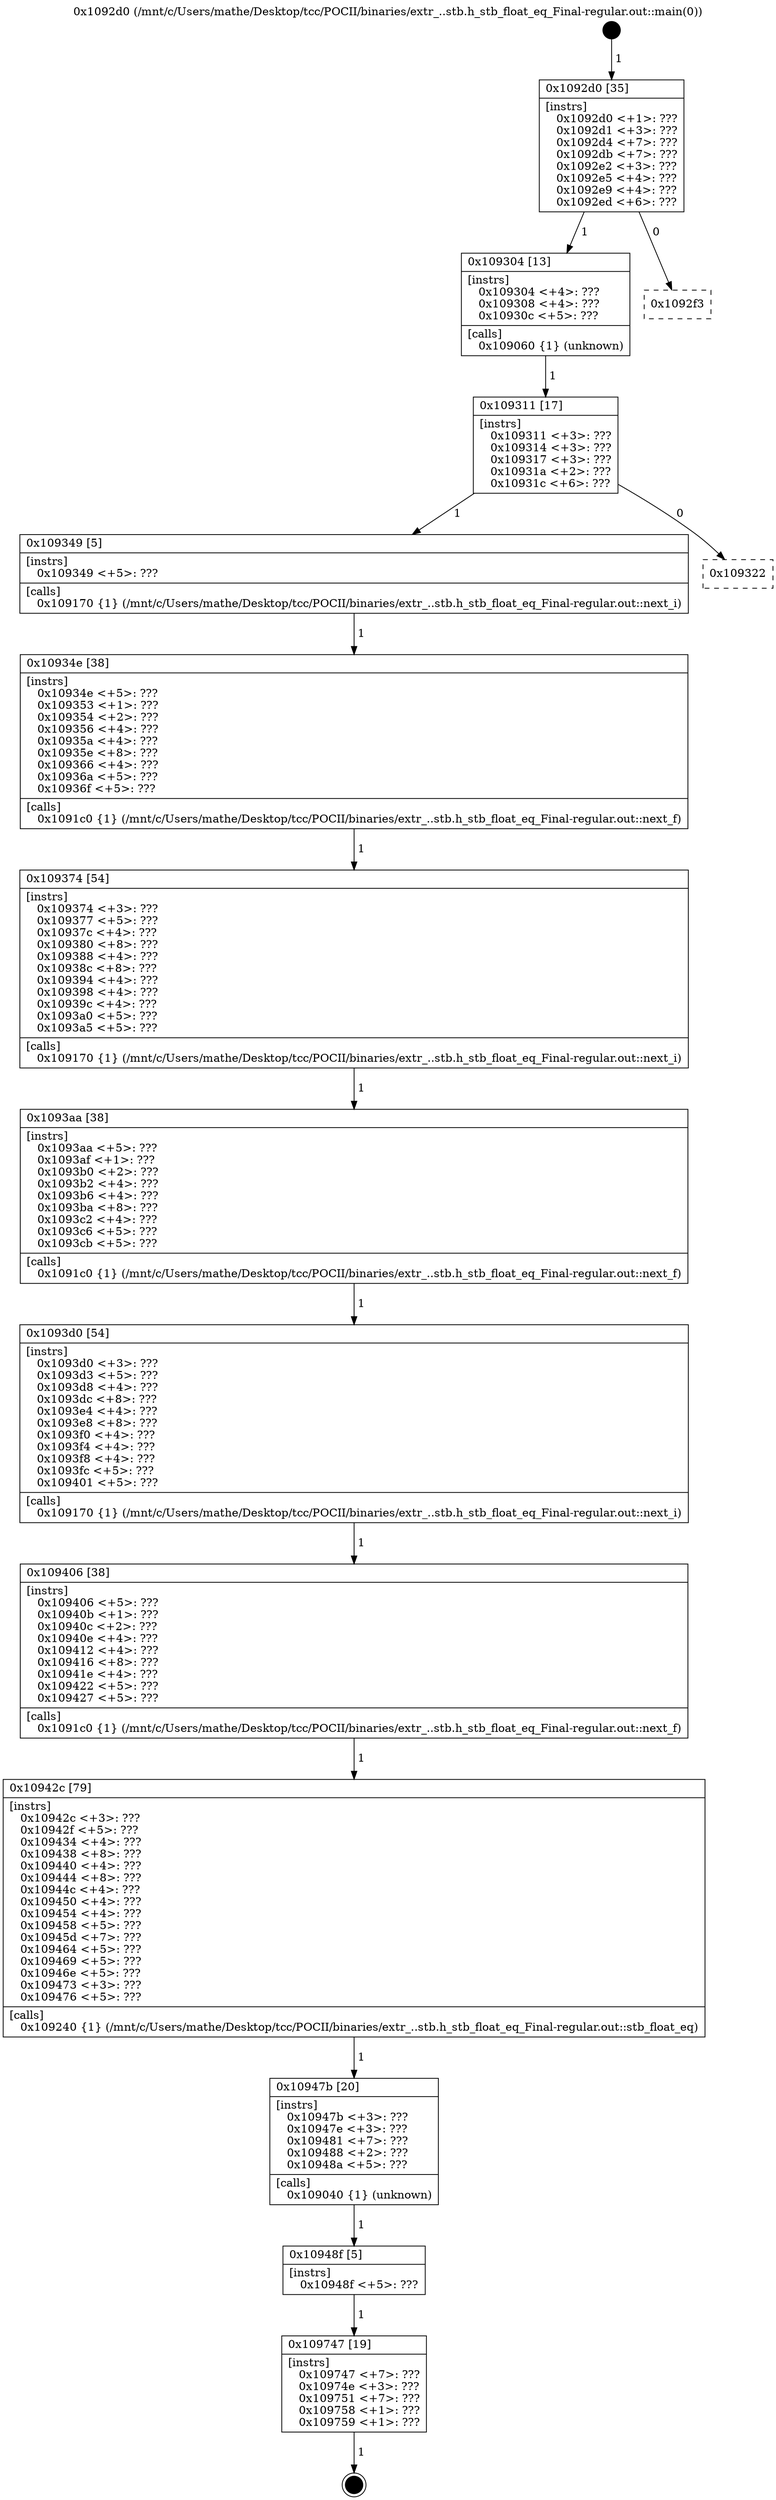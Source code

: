 digraph "0x1092d0" {
  label = "0x1092d0 (/mnt/c/Users/mathe/Desktop/tcc/POCII/binaries/extr_..stb.h_stb_float_eq_Final-regular.out::main(0))"
  labelloc = "t"
  node[shape=record]

  Entry [label="",width=0.3,height=0.3,shape=circle,fillcolor=black,style=filled]
  "0x1092d0" [label="{
     0x1092d0 [35]\l
     | [instrs]\l
     &nbsp;&nbsp;0x1092d0 \<+1\>: ???\l
     &nbsp;&nbsp;0x1092d1 \<+3\>: ???\l
     &nbsp;&nbsp;0x1092d4 \<+7\>: ???\l
     &nbsp;&nbsp;0x1092db \<+7\>: ???\l
     &nbsp;&nbsp;0x1092e2 \<+3\>: ???\l
     &nbsp;&nbsp;0x1092e5 \<+4\>: ???\l
     &nbsp;&nbsp;0x1092e9 \<+4\>: ???\l
     &nbsp;&nbsp;0x1092ed \<+6\>: ???\l
  }"]
  "0x109304" [label="{
     0x109304 [13]\l
     | [instrs]\l
     &nbsp;&nbsp;0x109304 \<+4\>: ???\l
     &nbsp;&nbsp;0x109308 \<+4\>: ???\l
     &nbsp;&nbsp;0x10930c \<+5\>: ???\l
     | [calls]\l
     &nbsp;&nbsp;0x109060 \{1\} (unknown)\l
  }"]
  "0x1092f3" [label="{
     0x1092f3\l
  }", style=dashed]
  "0x109311" [label="{
     0x109311 [17]\l
     | [instrs]\l
     &nbsp;&nbsp;0x109311 \<+3\>: ???\l
     &nbsp;&nbsp;0x109314 \<+3\>: ???\l
     &nbsp;&nbsp;0x109317 \<+3\>: ???\l
     &nbsp;&nbsp;0x10931a \<+2\>: ???\l
     &nbsp;&nbsp;0x10931c \<+6\>: ???\l
  }"]
  "0x109349" [label="{
     0x109349 [5]\l
     | [instrs]\l
     &nbsp;&nbsp;0x109349 \<+5\>: ???\l
     | [calls]\l
     &nbsp;&nbsp;0x109170 \{1\} (/mnt/c/Users/mathe/Desktop/tcc/POCII/binaries/extr_..stb.h_stb_float_eq_Final-regular.out::next_i)\l
  }"]
  "0x109322" [label="{
     0x109322\l
  }", style=dashed]
  "0x10934e" [label="{
     0x10934e [38]\l
     | [instrs]\l
     &nbsp;&nbsp;0x10934e \<+5\>: ???\l
     &nbsp;&nbsp;0x109353 \<+1\>: ???\l
     &nbsp;&nbsp;0x109354 \<+2\>: ???\l
     &nbsp;&nbsp;0x109356 \<+4\>: ???\l
     &nbsp;&nbsp;0x10935a \<+4\>: ???\l
     &nbsp;&nbsp;0x10935e \<+8\>: ???\l
     &nbsp;&nbsp;0x109366 \<+4\>: ???\l
     &nbsp;&nbsp;0x10936a \<+5\>: ???\l
     &nbsp;&nbsp;0x10936f \<+5\>: ???\l
     | [calls]\l
     &nbsp;&nbsp;0x1091c0 \{1\} (/mnt/c/Users/mathe/Desktop/tcc/POCII/binaries/extr_..stb.h_stb_float_eq_Final-regular.out::next_f)\l
  }"]
  "0x109374" [label="{
     0x109374 [54]\l
     | [instrs]\l
     &nbsp;&nbsp;0x109374 \<+3\>: ???\l
     &nbsp;&nbsp;0x109377 \<+5\>: ???\l
     &nbsp;&nbsp;0x10937c \<+4\>: ???\l
     &nbsp;&nbsp;0x109380 \<+8\>: ???\l
     &nbsp;&nbsp;0x109388 \<+4\>: ???\l
     &nbsp;&nbsp;0x10938c \<+8\>: ???\l
     &nbsp;&nbsp;0x109394 \<+4\>: ???\l
     &nbsp;&nbsp;0x109398 \<+4\>: ???\l
     &nbsp;&nbsp;0x10939c \<+4\>: ???\l
     &nbsp;&nbsp;0x1093a0 \<+5\>: ???\l
     &nbsp;&nbsp;0x1093a5 \<+5\>: ???\l
     | [calls]\l
     &nbsp;&nbsp;0x109170 \{1\} (/mnt/c/Users/mathe/Desktop/tcc/POCII/binaries/extr_..stb.h_stb_float_eq_Final-regular.out::next_i)\l
  }"]
  "0x1093aa" [label="{
     0x1093aa [38]\l
     | [instrs]\l
     &nbsp;&nbsp;0x1093aa \<+5\>: ???\l
     &nbsp;&nbsp;0x1093af \<+1\>: ???\l
     &nbsp;&nbsp;0x1093b0 \<+2\>: ???\l
     &nbsp;&nbsp;0x1093b2 \<+4\>: ???\l
     &nbsp;&nbsp;0x1093b6 \<+4\>: ???\l
     &nbsp;&nbsp;0x1093ba \<+8\>: ???\l
     &nbsp;&nbsp;0x1093c2 \<+4\>: ???\l
     &nbsp;&nbsp;0x1093c6 \<+5\>: ???\l
     &nbsp;&nbsp;0x1093cb \<+5\>: ???\l
     | [calls]\l
     &nbsp;&nbsp;0x1091c0 \{1\} (/mnt/c/Users/mathe/Desktop/tcc/POCII/binaries/extr_..stb.h_stb_float_eq_Final-regular.out::next_f)\l
  }"]
  "0x1093d0" [label="{
     0x1093d0 [54]\l
     | [instrs]\l
     &nbsp;&nbsp;0x1093d0 \<+3\>: ???\l
     &nbsp;&nbsp;0x1093d3 \<+5\>: ???\l
     &nbsp;&nbsp;0x1093d8 \<+4\>: ???\l
     &nbsp;&nbsp;0x1093dc \<+8\>: ???\l
     &nbsp;&nbsp;0x1093e4 \<+4\>: ???\l
     &nbsp;&nbsp;0x1093e8 \<+8\>: ???\l
     &nbsp;&nbsp;0x1093f0 \<+4\>: ???\l
     &nbsp;&nbsp;0x1093f4 \<+4\>: ???\l
     &nbsp;&nbsp;0x1093f8 \<+4\>: ???\l
     &nbsp;&nbsp;0x1093fc \<+5\>: ???\l
     &nbsp;&nbsp;0x109401 \<+5\>: ???\l
     | [calls]\l
     &nbsp;&nbsp;0x109170 \{1\} (/mnt/c/Users/mathe/Desktop/tcc/POCII/binaries/extr_..stb.h_stb_float_eq_Final-regular.out::next_i)\l
  }"]
  "0x109406" [label="{
     0x109406 [38]\l
     | [instrs]\l
     &nbsp;&nbsp;0x109406 \<+5\>: ???\l
     &nbsp;&nbsp;0x10940b \<+1\>: ???\l
     &nbsp;&nbsp;0x10940c \<+2\>: ???\l
     &nbsp;&nbsp;0x10940e \<+4\>: ???\l
     &nbsp;&nbsp;0x109412 \<+4\>: ???\l
     &nbsp;&nbsp;0x109416 \<+8\>: ???\l
     &nbsp;&nbsp;0x10941e \<+4\>: ???\l
     &nbsp;&nbsp;0x109422 \<+5\>: ???\l
     &nbsp;&nbsp;0x109427 \<+5\>: ???\l
     | [calls]\l
     &nbsp;&nbsp;0x1091c0 \{1\} (/mnt/c/Users/mathe/Desktop/tcc/POCII/binaries/extr_..stb.h_stb_float_eq_Final-regular.out::next_f)\l
  }"]
  "0x10942c" [label="{
     0x10942c [79]\l
     | [instrs]\l
     &nbsp;&nbsp;0x10942c \<+3\>: ???\l
     &nbsp;&nbsp;0x10942f \<+5\>: ???\l
     &nbsp;&nbsp;0x109434 \<+4\>: ???\l
     &nbsp;&nbsp;0x109438 \<+8\>: ???\l
     &nbsp;&nbsp;0x109440 \<+4\>: ???\l
     &nbsp;&nbsp;0x109444 \<+8\>: ???\l
     &nbsp;&nbsp;0x10944c \<+4\>: ???\l
     &nbsp;&nbsp;0x109450 \<+4\>: ???\l
     &nbsp;&nbsp;0x109454 \<+4\>: ???\l
     &nbsp;&nbsp;0x109458 \<+5\>: ???\l
     &nbsp;&nbsp;0x10945d \<+7\>: ???\l
     &nbsp;&nbsp;0x109464 \<+5\>: ???\l
     &nbsp;&nbsp;0x109469 \<+5\>: ???\l
     &nbsp;&nbsp;0x10946e \<+5\>: ???\l
     &nbsp;&nbsp;0x109473 \<+3\>: ???\l
     &nbsp;&nbsp;0x109476 \<+5\>: ???\l
     | [calls]\l
     &nbsp;&nbsp;0x109240 \{1\} (/mnt/c/Users/mathe/Desktop/tcc/POCII/binaries/extr_..stb.h_stb_float_eq_Final-regular.out::stb_float_eq)\l
  }"]
  "0x10947b" [label="{
     0x10947b [20]\l
     | [instrs]\l
     &nbsp;&nbsp;0x10947b \<+3\>: ???\l
     &nbsp;&nbsp;0x10947e \<+3\>: ???\l
     &nbsp;&nbsp;0x109481 \<+7\>: ???\l
     &nbsp;&nbsp;0x109488 \<+2\>: ???\l
     &nbsp;&nbsp;0x10948a \<+5\>: ???\l
     | [calls]\l
     &nbsp;&nbsp;0x109040 \{1\} (unknown)\l
  }"]
  "0x10948f" [label="{
     0x10948f [5]\l
     | [instrs]\l
     &nbsp;&nbsp;0x10948f \<+5\>: ???\l
  }"]
  "0x109747" [label="{
     0x109747 [19]\l
     | [instrs]\l
     &nbsp;&nbsp;0x109747 \<+7\>: ???\l
     &nbsp;&nbsp;0x10974e \<+3\>: ???\l
     &nbsp;&nbsp;0x109751 \<+7\>: ???\l
     &nbsp;&nbsp;0x109758 \<+1\>: ???\l
     &nbsp;&nbsp;0x109759 \<+1\>: ???\l
  }"]
  Exit [label="",width=0.3,height=0.3,shape=circle,fillcolor=black,style=filled,peripheries=2]
  Entry -> "0x1092d0" [label=" 1"]
  "0x1092d0" -> "0x109304" [label=" 1"]
  "0x1092d0" -> "0x1092f3" [label=" 0"]
  "0x109304" -> "0x109311" [label=" 1"]
  "0x109311" -> "0x109349" [label=" 1"]
  "0x109311" -> "0x109322" [label=" 0"]
  "0x109349" -> "0x10934e" [label=" 1"]
  "0x10934e" -> "0x109374" [label=" 1"]
  "0x109374" -> "0x1093aa" [label=" 1"]
  "0x1093aa" -> "0x1093d0" [label=" 1"]
  "0x1093d0" -> "0x109406" [label=" 1"]
  "0x109406" -> "0x10942c" [label=" 1"]
  "0x10942c" -> "0x10947b" [label=" 1"]
  "0x10947b" -> "0x10948f" [label=" 1"]
  "0x10948f" -> "0x109747" [label=" 1"]
  "0x109747" -> Exit [label=" 1"]
}
